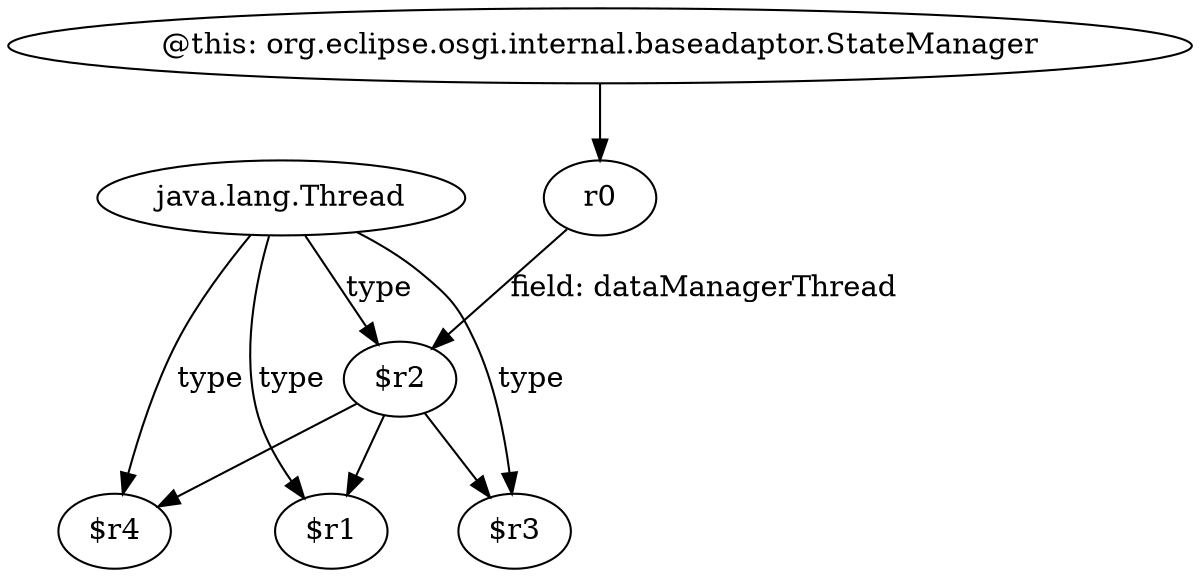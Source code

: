 digraph g {
0[label="java.lang.Thread"]
1[label="$r2"]
0->1[label="type"]
2[label="$r4"]
1->2[label=""]
3[label="@this: org.eclipse.osgi.internal.baseadaptor.StateManager"]
4[label="r0"]
3->4[label=""]
5[label="$r3"]
0->5[label="type"]
6[label="$r1"]
1->6[label=""]
0->6[label="type"]
1->5[label=""]
4->1[label="field: dataManagerThread"]
0->2[label="type"]
}